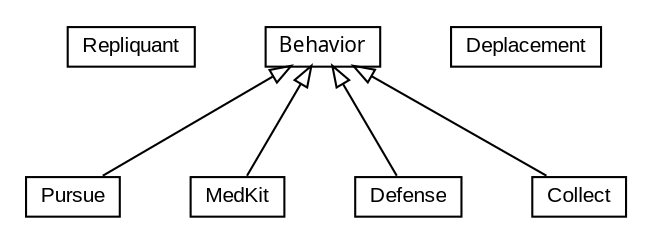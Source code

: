 #!/usr/local/bin/dot
#
# Class diagram 
# Generated by UMLGraph version 5.1 (http://www.umlgraph.org/)
#

digraph G {
	edge [fontname="arial",fontsize=10,labelfontname="arial",labelfontsize=10];
	node [fontname="arial",fontsize=10,shape=plaintext];
	nodesep=0.25;
	ranksep=0.5;
	// com.mycompany.test1.Repliquant
	c0 [label=<<table title="com.mycompany.test1.Repliquant" border="0" cellborder="1" cellspacing="0" cellpadding="2" port="p" href="./Repliquant.html">
		<tr><td><table border="0" cellspacing="0" cellpadding="1">
<tr><td align="center" balign="center"> Repliquant </td></tr>
		</table></td></tr>
		</table>>, fontname="arial", fontcolor="black", fontsize=10.0];
	// com.mycompany.test1.Pursue
	c1 [label=<<table title="com.mycompany.test1.Pursue" border="0" cellborder="1" cellspacing="0" cellpadding="2" port="p" href="./Pursue.html">
		<tr><td><table border="0" cellspacing="0" cellpadding="1">
<tr><td align="center" balign="center"> Pursue </td></tr>
		</table></td></tr>
		</table>>, fontname="arial", fontcolor="black", fontsize=10.0];
	// com.mycompany.test1.MedKit
	c2 [label=<<table title="com.mycompany.test1.MedKit" border="0" cellborder="1" cellspacing="0" cellpadding="2" port="p" href="./MedKit.html">
		<tr><td><table border="0" cellspacing="0" cellpadding="1">
<tr><td align="center" balign="center"> MedKit </td></tr>
		</table></td></tr>
		</table>>, fontname="arial", fontcolor="black", fontsize=10.0];
	// com.mycompany.test1.Deplacement
	c3 [label=<<table title="com.mycompany.test1.Deplacement" border="0" cellborder="1" cellspacing="0" cellpadding="2" port="p" href="./Deplacement.html">
		<tr><td><table border="0" cellspacing="0" cellpadding="1">
<tr><td align="center" balign="center"> Deplacement </td></tr>
		</table></td></tr>
		</table>>, fontname="arial", fontcolor="black", fontsize=10.0];
	// com.mycompany.test1.Defense
	c4 [label=<<table title="com.mycompany.test1.Defense" border="0" cellborder="1" cellspacing="0" cellpadding="2" port="p" href="./Defense.html">
		<tr><td><table border="0" cellspacing="0" cellpadding="1">
<tr><td align="center" balign="center"> Defense </td></tr>
		</table></td></tr>
		</table>>, fontname="arial", fontcolor="black", fontsize=10.0];
	// com.mycompany.test1.Collect
	c5 [label=<<table title="com.mycompany.test1.Collect" border="0" cellborder="1" cellspacing="0" cellpadding="2" port="p" href="./Collect.html">
		<tr><td><table border="0" cellspacing="0" cellpadding="1">
<tr><td align="center" balign="center"> Collect </td></tr>
		</table></td></tr>
		</table>>, fontname="arial", fontcolor="black", fontsize=10.0];
	// com.mycompany.test1.Behavior
	c6 [label=<<table title="com.mycompany.test1.Behavior" border="0" cellborder="1" cellspacing="0" cellpadding="2" port="p" href="./Behavior.html">
		<tr><td><table border="0" cellspacing="0" cellpadding="1">
<tr><td align="center" balign="center"><font face="ariali"> Behavior </font></td></tr>
		</table></td></tr>
		</table>>, fontname="arial", fontcolor="black", fontsize=10.0];
	//com.mycompany.test1.Pursue extends com.mycompany.test1.Behavior
	c6:p -> c1:p [dir=back,arrowtail=empty];
	//com.mycompany.test1.MedKit extends com.mycompany.test1.Behavior
	c6:p -> c2:p [dir=back,arrowtail=empty];
	//com.mycompany.test1.Defense extends com.mycompany.test1.Behavior
	c6:p -> c4:p [dir=back,arrowtail=empty];
	//com.mycompany.test1.Collect extends com.mycompany.test1.Behavior
	c6:p -> c5:p [dir=back,arrowtail=empty];
}

